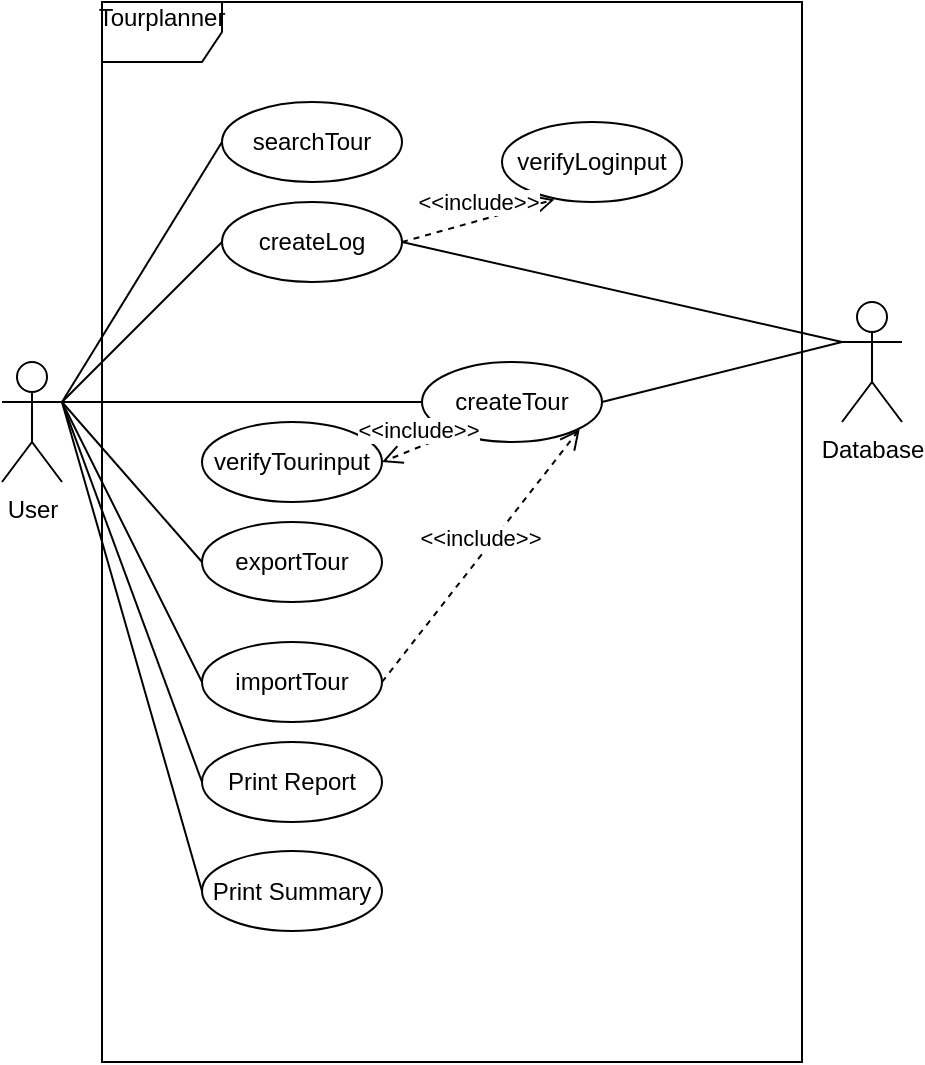 <mxfile version="17.1.2" type="device"><diagram id="5zPQfvY2NOOM4_ruiWmU" name="Page-1"><mxGraphModel dx="1221" dy="664" grid="1" gridSize="10" guides="1" tooltips="1" connect="1" arrows="1" fold="1" page="1" pageScale="1" pageWidth="827" pageHeight="1169" math="0" shadow="0"><root><mxCell id="0"/><mxCell id="1" parent="0"/><mxCell id="k3MPYPEWK6IbZU_Z16Av-4" value="&lt;div&gt;Tourplanner&lt;/div&gt;&lt;div&gt;&lt;br&gt;&lt;/div&gt;" style="shape=umlFrame;whiteSpace=wrap;html=1;" vertex="1" parent="1"><mxGeometry x="80" y="140" width="350" height="530" as="geometry"/></mxCell><mxCell id="k3MPYPEWK6IbZU_Z16Av-5" value="&lt;div&gt;User&lt;/div&gt;" style="shape=umlActor;verticalLabelPosition=bottom;verticalAlign=top;html=1;" vertex="1" parent="1"><mxGeometry x="30" y="320" width="30" height="60" as="geometry"/></mxCell><mxCell id="k3MPYPEWK6IbZU_Z16Av-8" value="&lt;div&gt;Database&lt;/div&gt;&lt;div&gt;&lt;br&gt;&lt;/div&gt;" style="shape=umlActor;verticalLabelPosition=bottom;verticalAlign=top;html=1;" vertex="1" parent="1"><mxGeometry x="450" y="290" width="30" height="60" as="geometry"/></mxCell><mxCell id="k3MPYPEWK6IbZU_Z16Av-9" value="createTour" style="ellipse;whiteSpace=wrap;html=1;" vertex="1" parent="1"><mxGeometry x="240" y="320" width="90" height="40" as="geometry"/></mxCell><mxCell id="k3MPYPEWK6IbZU_Z16Av-13" value="importTour" style="ellipse;whiteSpace=wrap;html=1;" vertex="1" parent="1"><mxGeometry x="130" y="460" width="90" height="40" as="geometry"/></mxCell><mxCell id="k3MPYPEWK6IbZU_Z16Av-14" value="exportTour" style="ellipse;whiteSpace=wrap;html=1;" vertex="1" parent="1"><mxGeometry x="130" y="400" width="90" height="40" as="geometry"/></mxCell><mxCell id="k3MPYPEWK6IbZU_Z16Av-15" value="createLog" style="ellipse;whiteSpace=wrap;html=1;" vertex="1" parent="1"><mxGeometry x="140" y="240" width="90" height="40" as="geometry"/></mxCell><mxCell id="k3MPYPEWK6IbZU_Z16Av-17" value="searchTour" style="ellipse;whiteSpace=wrap;html=1;" vertex="1" parent="1"><mxGeometry x="140" y="190" width="90" height="40" as="geometry"/></mxCell><mxCell id="k3MPYPEWK6IbZU_Z16Av-25" value="" style="endArrow=none;html=1;rounded=0;entryX=0;entryY=0.5;entryDx=0;entryDy=0;" edge="1" parent="1" target="k3MPYPEWK6IbZU_Z16Av-15"><mxGeometry width="50" height="50" relative="1" as="geometry"><mxPoint x="60" y="340" as="sourcePoint"/><mxPoint x="280" y="380" as="targetPoint"/></mxGeometry></mxCell><mxCell id="k3MPYPEWK6IbZU_Z16Av-26" value="" style="endArrow=none;html=1;rounded=0;exitX=1;exitY=0.333;exitDx=0;exitDy=0;exitPerimeter=0;entryX=0;entryY=0.5;entryDx=0;entryDy=0;" edge="1" parent="1" source="k3MPYPEWK6IbZU_Z16Av-5" target="k3MPYPEWK6IbZU_Z16Av-17"><mxGeometry width="50" height="50" relative="1" as="geometry"><mxPoint x="230" y="430" as="sourcePoint"/><mxPoint x="280" y="380" as="targetPoint"/></mxGeometry></mxCell><mxCell id="k3MPYPEWK6IbZU_Z16Av-27" value="" style="endArrow=none;html=1;rounded=0;exitX=1;exitY=0.333;exitDx=0;exitDy=0;exitPerimeter=0;entryX=0;entryY=0.5;entryDx=0;entryDy=0;" edge="1" parent="1" source="k3MPYPEWK6IbZU_Z16Av-5" target="k3MPYPEWK6IbZU_Z16Av-9"><mxGeometry width="50" height="50" relative="1" as="geometry"><mxPoint x="230" y="430" as="sourcePoint"/><mxPoint x="280" y="380" as="targetPoint"/></mxGeometry></mxCell><mxCell id="k3MPYPEWK6IbZU_Z16Av-30" value="" style="endArrow=none;html=1;rounded=0;exitX=0;exitY=0.5;exitDx=0;exitDy=0;" edge="1" parent="1" source="k3MPYPEWK6IbZU_Z16Av-14"><mxGeometry width="50" height="50" relative="1" as="geometry"><mxPoint x="180" y="540" as="sourcePoint"/><mxPoint x="60" y="340" as="targetPoint"/></mxGeometry></mxCell><mxCell id="k3MPYPEWK6IbZU_Z16Av-31" value="" style="endArrow=none;html=1;rounded=0;exitX=0;exitY=0.5;exitDx=0;exitDy=0;" edge="1" parent="1" source="k3MPYPEWK6IbZU_Z16Av-13"><mxGeometry width="50" height="50" relative="1" as="geometry"><mxPoint x="180" y="540" as="sourcePoint"/><mxPoint x="60" y="340" as="targetPoint"/></mxGeometry></mxCell><mxCell id="k3MPYPEWK6IbZU_Z16Av-32" value="&amp;lt;&amp;lt;include&amp;gt;&amp;gt;" style="html=1;verticalAlign=bottom;endArrow=open;dashed=1;endSize=8;rounded=0;exitX=1;exitY=0.5;exitDx=0;exitDy=0;entryX=0.876;entryY=0.84;entryDx=0;entryDy=0;entryPerimeter=0;" edge="1" parent="1" source="k3MPYPEWK6IbZU_Z16Av-13" target="k3MPYPEWK6IbZU_Z16Av-9"><mxGeometry relative="1" as="geometry"><mxPoint x="300" y="470" as="sourcePoint"/><mxPoint x="220" y="470" as="targetPoint"/></mxGeometry></mxCell><mxCell id="k3MPYPEWK6IbZU_Z16Av-37" value="" style="endArrow=none;html=1;rounded=0;entryX=0;entryY=0.333;entryDx=0;entryDy=0;entryPerimeter=0;exitX=1;exitY=0.5;exitDx=0;exitDy=0;" edge="1" parent="1" source="k3MPYPEWK6IbZU_Z16Av-9" target="k3MPYPEWK6IbZU_Z16Av-8"><mxGeometry width="50" height="50" relative="1" as="geometry"><mxPoint x="310" y="420" as="sourcePoint"/><mxPoint x="540" y="360" as="targetPoint"/></mxGeometry></mxCell><mxCell id="k3MPYPEWK6IbZU_Z16Av-38" value="" style="endArrow=none;html=1;rounded=0;entryX=0;entryY=0.333;entryDx=0;entryDy=0;entryPerimeter=0;exitX=1;exitY=0.5;exitDx=0;exitDy=0;" edge="1" parent="1" source="k3MPYPEWK6IbZU_Z16Av-15" target="k3MPYPEWK6IbZU_Z16Av-8"><mxGeometry width="50" height="50" relative="1" as="geometry"><mxPoint x="320" y="430" as="sourcePoint"/><mxPoint x="550" y="370" as="targetPoint"/></mxGeometry></mxCell><mxCell id="k3MPYPEWK6IbZU_Z16Av-43" value="verifyLoginput" style="ellipse;whiteSpace=wrap;html=1;" vertex="1" parent="1"><mxGeometry x="280" y="200" width="90" height="40" as="geometry"/></mxCell><mxCell id="k3MPYPEWK6IbZU_Z16Av-45" value="&amp;lt;&amp;lt;include&amp;gt;&amp;gt;" style="html=1;verticalAlign=bottom;endArrow=open;dashed=1;endSize=8;rounded=0;exitX=1;exitY=0.5;exitDx=0;exitDy=0;entryX=0.291;entryY=0.969;entryDx=0;entryDy=0;entryPerimeter=0;" edge="1" parent="1" source="k3MPYPEWK6IbZU_Z16Av-15" target="k3MPYPEWK6IbZU_Z16Av-43"><mxGeometry relative="1" as="geometry"><mxPoint x="240.0" y="220" as="sourcePoint"/><mxPoint x="300" y="170" as="targetPoint"/></mxGeometry></mxCell><mxCell id="k3MPYPEWK6IbZU_Z16Av-46" value="verifyTourinput" style="ellipse;whiteSpace=wrap;html=1;" vertex="1" parent="1"><mxGeometry x="130" y="350" width="90" height="40" as="geometry"/></mxCell><mxCell id="k3MPYPEWK6IbZU_Z16Av-48" value="&amp;lt;&amp;lt;include&amp;gt;&amp;gt;" style="html=1;verticalAlign=bottom;endArrow=open;dashed=1;endSize=8;rounded=0;entryX=1;entryY=0.5;entryDx=0;entryDy=0;exitX=0.177;exitY=0.888;exitDx=0;exitDy=0;exitPerimeter=0;" edge="1" parent="1" source="k3MPYPEWK6IbZU_Z16Av-9" target="k3MPYPEWK6IbZU_Z16Av-46"><mxGeometry relative="1" as="geometry"><mxPoint x="410" y="390" as="sourcePoint"/><mxPoint x="330" y="390" as="targetPoint"/></mxGeometry></mxCell><mxCell id="k3MPYPEWK6IbZU_Z16Av-52" value="Print Report" style="ellipse;whiteSpace=wrap;html=1;" vertex="1" parent="1"><mxGeometry x="130" y="510" width="90" height="40" as="geometry"/></mxCell><mxCell id="k3MPYPEWK6IbZU_Z16Av-53" value="Print Summary" style="ellipse;whiteSpace=wrap;html=1;" vertex="1" parent="1"><mxGeometry x="130" y="564.5" width="90" height="40" as="geometry"/></mxCell><mxCell id="k3MPYPEWK6IbZU_Z16Av-54" value="" style="endArrow=none;html=1;rounded=0;exitX=0;exitY=0.5;exitDx=0;exitDy=0;entryX=1;entryY=0.333;entryDx=0;entryDy=0;entryPerimeter=0;" edge="1" parent="1" source="k3MPYPEWK6IbZU_Z16Av-52" target="k3MPYPEWK6IbZU_Z16Av-5"><mxGeometry width="50" height="50" relative="1" as="geometry"><mxPoint x="500" y="430" as="sourcePoint"/><mxPoint x="550" y="380" as="targetPoint"/></mxGeometry></mxCell><mxCell id="k3MPYPEWK6IbZU_Z16Av-55" value="" style="endArrow=none;html=1;rounded=0;exitX=0;exitY=0.5;exitDx=0;exitDy=0;entryX=1;entryY=0.333;entryDx=0;entryDy=0;entryPerimeter=0;" edge="1" parent="1" source="k3MPYPEWK6IbZU_Z16Av-53" target="k3MPYPEWK6IbZU_Z16Av-5"><mxGeometry width="50" height="50" relative="1" as="geometry"><mxPoint x="500" y="430" as="sourcePoint"/><mxPoint x="550" y="380" as="targetPoint"/></mxGeometry></mxCell></root></mxGraphModel></diagram></mxfile>